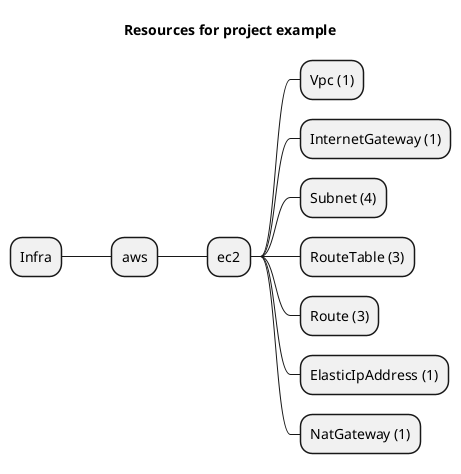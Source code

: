 @startmindmap
title Resources for project example
skinparam monochrome true
+ Infra
++ aws
+++ ec2
++++ Vpc (1)
++++ InternetGateway (1)
++++ Subnet (4)
++++ RouteTable (3)
++++ Route (3)
++++ ElasticIpAddress (1)
++++ NatGateway (1)
@endmindmap